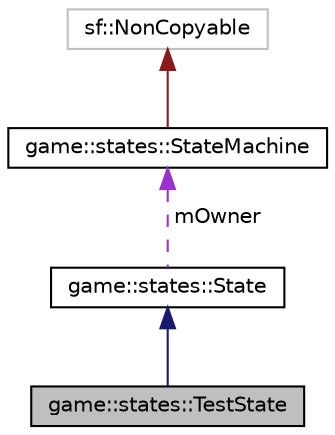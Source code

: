 digraph "game::states::TestState"
{
 // LATEX_PDF_SIZE
  edge [fontname="Helvetica",fontsize="10",labelfontname="Helvetica",labelfontsize="10"];
  node [fontname="Helvetica",fontsize="10",shape=record];
  Node1 [label="game::states::TestState",height=0.2,width=0.4,color="black", fillcolor="grey75", style="filled", fontcolor="black",tooltip="shop state"];
  Node2 -> Node1 [dir="back",color="midnightblue",fontsize="10",style="solid"];
  Node2 [label="game::states::State",height=0.2,width=0.4,color="black", fillcolor="white", style="filled",URL="$classgame_1_1states_1_1State.html",tooltip="base class of all game states"];
  Node3 -> Node2 [dir="back",color="darkorchid3",fontsize="10",style="dashed",label=" mOwner" ];
  Node3 [label="game::states::StateMachine",height=0.2,width=0.4,color="black", fillcolor="white", style="filled",URL="$classgame_1_1states_1_1StateMachine.html",tooltip="implementation of a pushdown state machine"];
  Node4 -> Node3 [dir="back",color="firebrick4",fontsize="10",style="solid"];
  Node4 [label="sf::NonCopyable",height=0.2,width=0.4,color="grey75", fillcolor="white", style="filled",tooltip=" "];
}

